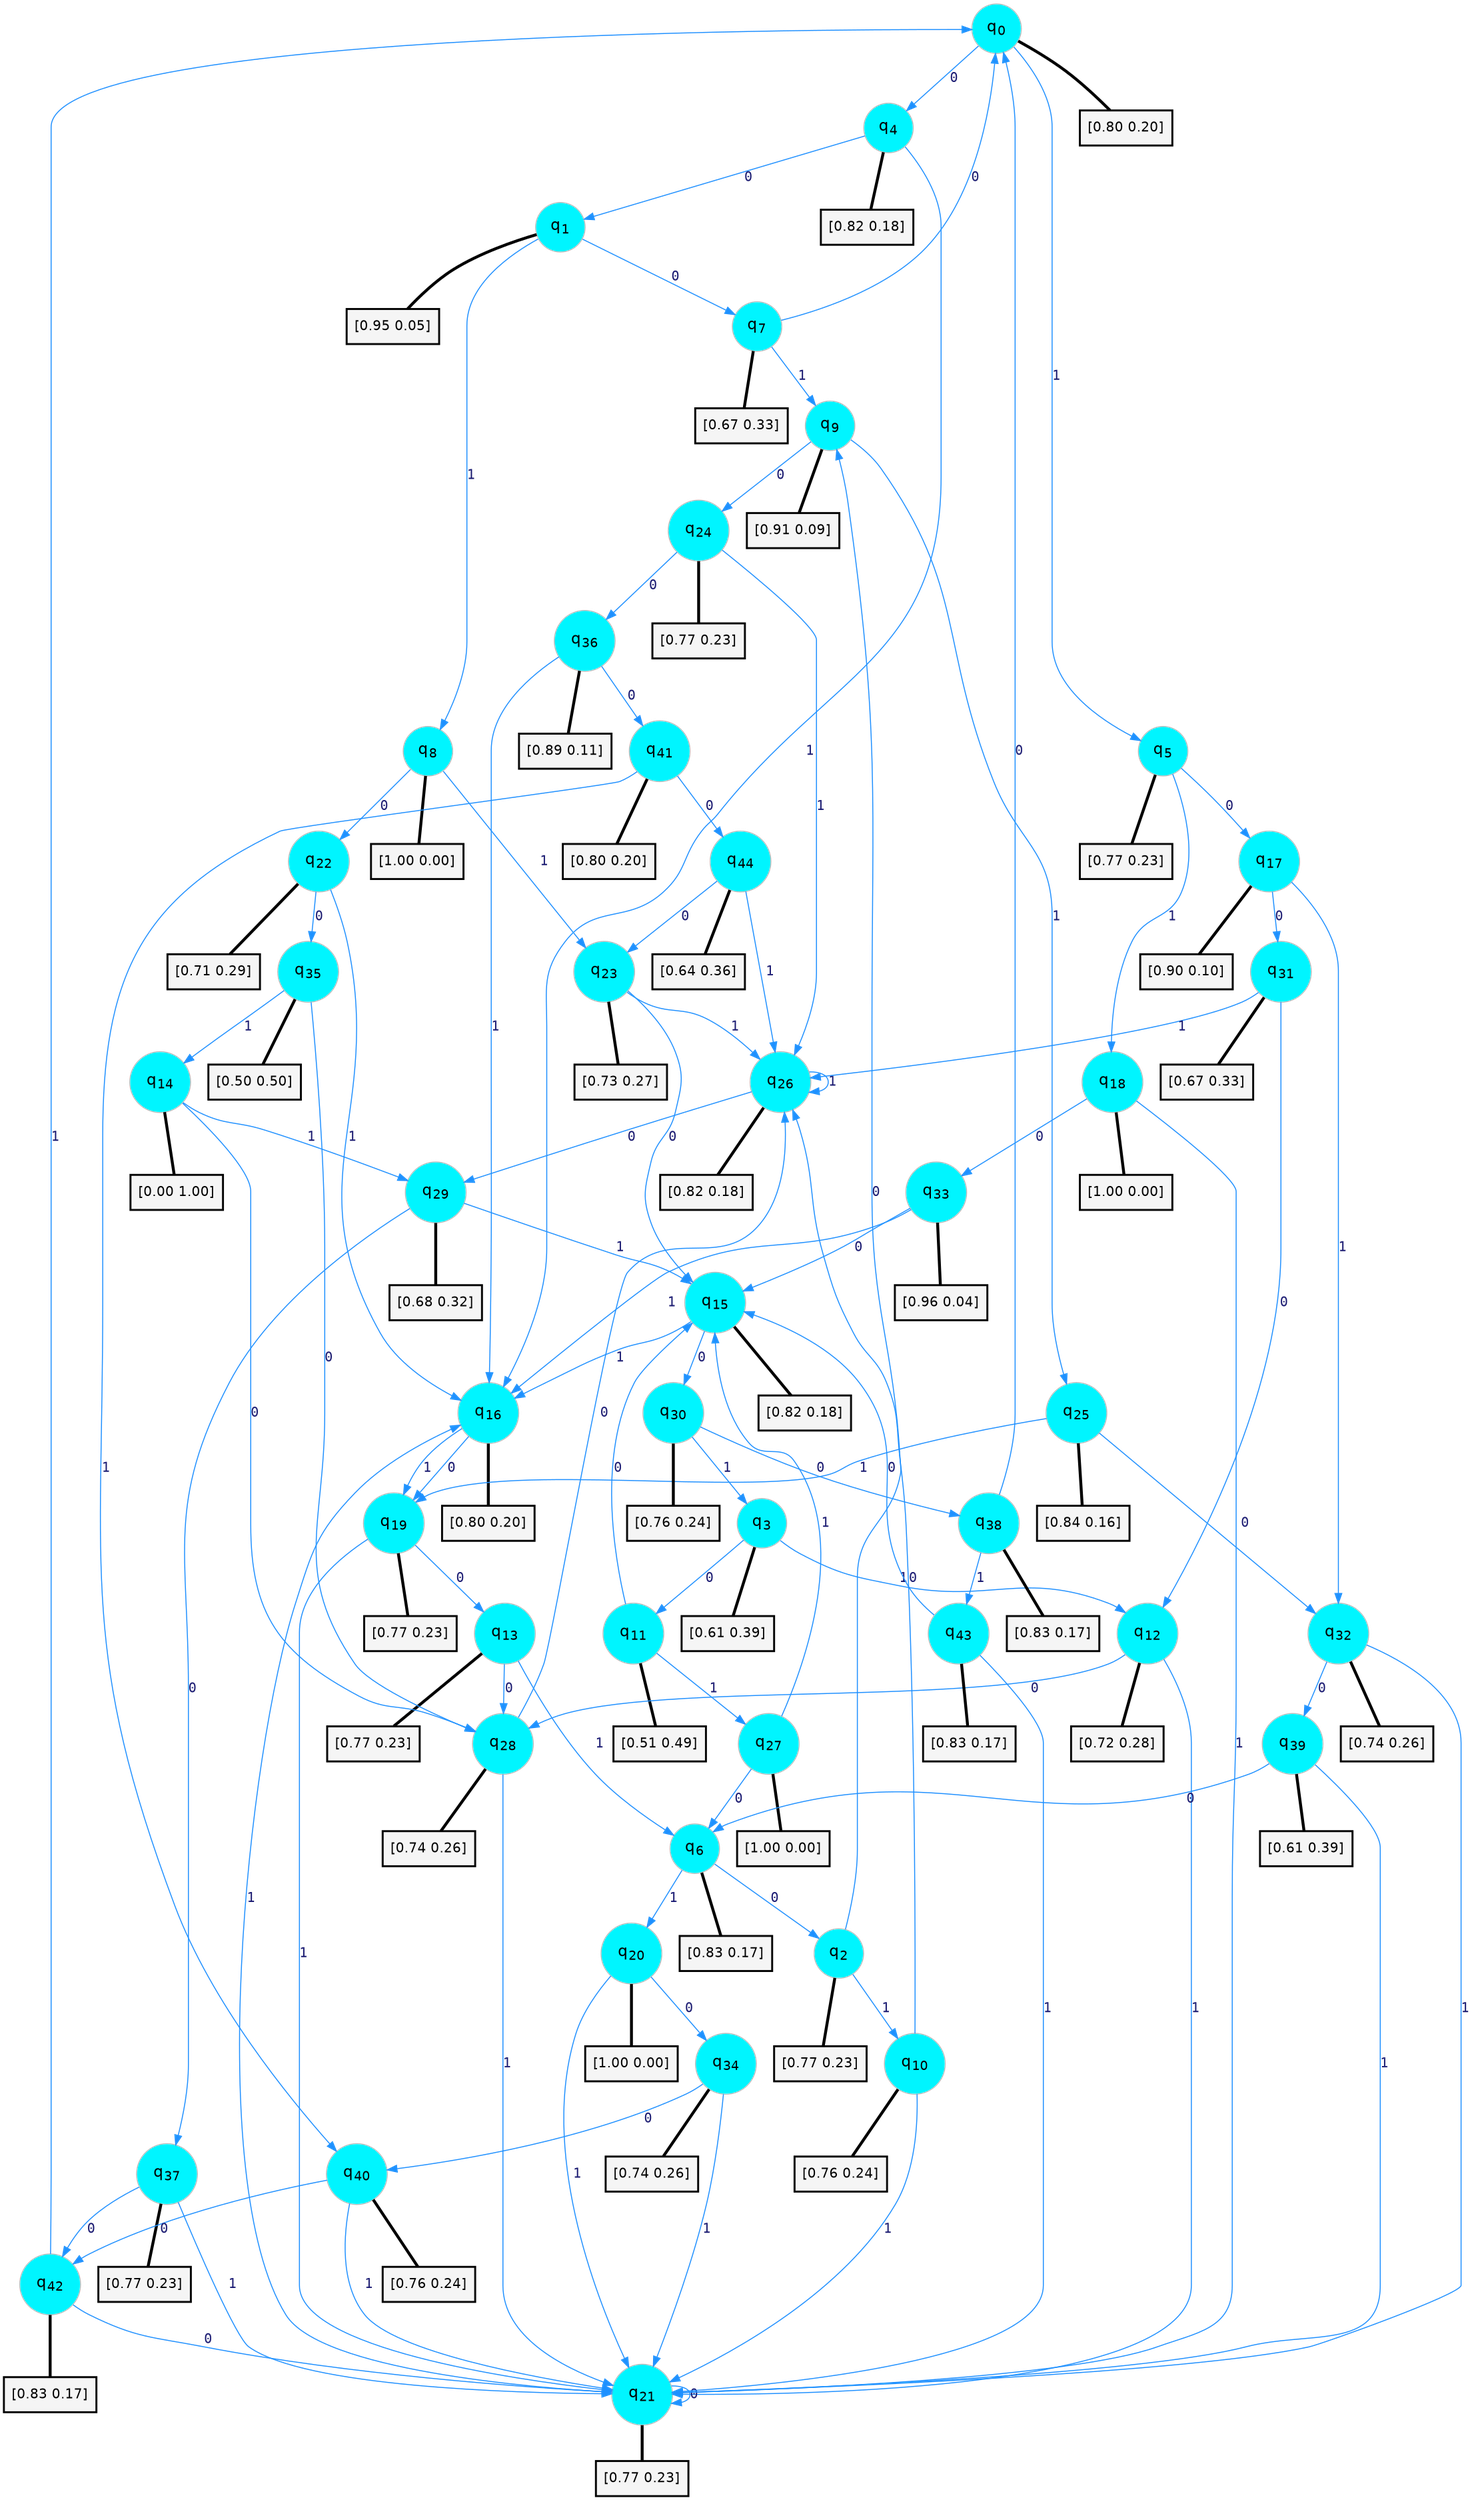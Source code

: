 digraph G {
graph [
bgcolor=transparent, dpi=300, rankdir=TD, size="40,25"];
node [
color=gray, fillcolor=turquoise1, fontcolor=black, fontname=Helvetica, fontsize=16, fontweight=bold, shape=circle, style=filled];
edge [
arrowsize=1, color=dodgerblue1, fontcolor=midnightblue, fontname=courier, fontweight=bold, penwidth=1, style=solid, weight=20];
0[label=<q<SUB>0</SUB>>];
1[label=<q<SUB>1</SUB>>];
2[label=<q<SUB>2</SUB>>];
3[label=<q<SUB>3</SUB>>];
4[label=<q<SUB>4</SUB>>];
5[label=<q<SUB>5</SUB>>];
6[label=<q<SUB>6</SUB>>];
7[label=<q<SUB>7</SUB>>];
8[label=<q<SUB>8</SUB>>];
9[label=<q<SUB>9</SUB>>];
10[label=<q<SUB>10</SUB>>];
11[label=<q<SUB>11</SUB>>];
12[label=<q<SUB>12</SUB>>];
13[label=<q<SUB>13</SUB>>];
14[label=<q<SUB>14</SUB>>];
15[label=<q<SUB>15</SUB>>];
16[label=<q<SUB>16</SUB>>];
17[label=<q<SUB>17</SUB>>];
18[label=<q<SUB>18</SUB>>];
19[label=<q<SUB>19</SUB>>];
20[label=<q<SUB>20</SUB>>];
21[label=<q<SUB>21</SUB>>];
22[label=<q<SUB>22</SUB>>];
23[label=<q<SUB>23</SUB>>];
24[label=<q<SUB>24</SUB>>];
25[label=<q<SUB>25</SUB>>];
26[label=<q<SUB>26</SUB>>];
27[label=<q<SUB>27</SUB>>];
28[label=<q<SUB>28</SUB>>];
29[label=<q<SUB>29</SUB>>];
30[label=<q<SUB>30</SUB>>];
31[label=<q<SUB>31</SUB>>];
32[label=<q<SUB>32</SUB>>];
33[label=<q<SUB>33</SUB>>];
34[label=<q<SUB>34</SUB>>];
35[label=<q<SUB>35</SUB>>];
36[label=<q<SUB>36</SUB>>];
37[label=<q<SUB>37</SUB>>];
38[label=<q<SUB>38</SUB>>];
39[label=<q<SUB>39</SUB>>];
40[label=<q<SUB>40</SUB>>];
41[label=<q<SUB>41</SUB>>];
42[label=<q<SUB>42</SUB>>];
43[label=<q<SUB>43</SUB>>];
44[label=<q<SUB>44</SUB>>];
45[label="[0.80 0.20]", shape=box,fontcolor=black, fontname=Helvetica, fontsize=14, penwidth=2, fillcolor=whitesmoke,color=black];
46[label="[0.95 0.05]", shape=box,fontcolor=black, fontname=Helvetica, fontsize=14, penwidth=2, fillcolor=whitesmoke,color=black];
47[label="[0.77 0.23]", shape=box,fontcolor=black, fontname=Helvetica, fontsize=14, penwidth=2, fillcolor=whitesmoke,color=black];
48[label="[0.61 0.39]", shape=box,fontcolor=black, fontname=Helvetica, fontsize=14, penwidth=2, fillcolor=whitesmoke,color=black];
49[label="[0.82 0.18]", shape=box,fontcolor=black, fontname=Helvetica, fontsize=14, penwidth=2, fillcolor=whitesmoke,color=black];
50[label="[0.77 0.23]", shape=box,fontcolor=black, fontname=Helvetica, fontsize=14, penwidth=2, fillcolor=whitesmoke,color=black];
51[label="[0.83 0.17]", shape=box,fontcolor=black, fontname=Helvetica, fontsize=14, penwidth=2, fillcolor=whitesmoke,color=black];
52[label="[0.67 0.33]", shape=box,fontcolor=black, fontname=Helvetica, fontsize=14, penwidth=2, fillcolor=whitesmoke,color=black];
53[label="[1.00 0.00]", shape=box,fontcolor=black, fontname=Helvetica, fontsize=14, penwidth=2, fillcolor=whitesmoke,color=black];
54[label="[0.91 0.09]", shape=box,fontcolor=black, fontname=Helvetica, fontsize=14, penwidth=2, fillcolor=whitesmoke,color=black];
55[label="[0.76 0.24]", shape=box,fontcolor=black, fontname=Helvetica, fontsize=14, penwidth=2, fillcolor=whitesmoke,color=black];
56[label="[0.51 0.49]", shape=box,fontcolor=black, fontname=Helvetica, fontsize=14, penwidth=2, fillcolor=whitesmoke,color=black];
57[label="[0.72 0.28]", shape=box,fontcolor=black, fontname=Helvetica, fontsize=14, penwidth=2, fillcolor=whitesmoke,color=black];
58[label="[0.77 0.23]", shape=box,fontcolor=black, fontname=Helvetica, fontsize=14, penwidth=2, fillcolor=whitesmoke,color=black];
59[label="[0.00 1.00]", shape=box,fontcolor=black, fontname=Helvetica, fontsize=14, penwidth=2, fillcolor=whitesmoke,color=black];
60[label="[0.82 0.18]", shape=box,fontcolor=black, fontname=Helvetica, fontsize=14, penwidth=2, fillcolor=whitesmoke,color=black];
61[label="[0.80 0.20]", shape=box,fontcolor=black, fontname=Helvetica, fontsize=14, penwidth=2, fillcolor=whitesmoke,color=black];
62[label="[0.90 0.10]", shape=box,fontcolor=black, fontname=Helvetica, fontsize=14, penwidth=2, fillcolor=whitesmoke,color=black];
63[label="[1.00 0.00]", shape=box,fontcolor=black, fontname=Helvetica, fontsize=14, penwidth=2, fillcolor=whitesmoke,color=black];
64[label="[0.77 0.23]", shape=box,fontcolor=black, fontname=Helvetica, fontsize=14, penwidth=2, fillcolor=whitesmoke,color=black];
65[label="[1.00 0.00]", shape=box,fontcolor=black, fontname=Helvetica, fontsize=14, penwidth=2, fillcolor=whitesmoke,color=black];
66[label="[0.77 0.23]", shape=box,fontcolor=black, fontname=Helvetica, fontsize=14, penwidth=2, fillcolor=whitesmoke,color=black];
67[label="[0.71 0.29]", shape=box,fontcolor=black, fontname=Helvetica, fontsize=14, penwidth=2, fillcolor=whitesmoke,color=black];
68[label="[0.73 0.27]", shape=box,fontcolor=black, fontname=Helvetica, fontsize=14, penwidth=2, fillcolor=whitesmoke,color=black];
69[label="[0.77 0.23]", shape=box,fontcolor=black, fontname=Helvetica, fontsize=14, penwidth=2, fillcolor=whitesmoke,color=black];
70[label="[0.84 0.16]", shape=box,fontcolor=black, fontname=Helvetica, fontsize=14, penwidth=2, fillcolor=whitesmoke,color=black];
71[label="[0.82 0.18]", shape=box,fontcolor=black, fontname=Helvetica, fontsize=14, penwidth=2, fillcolor=whitesmoke,color=black];
72[label="[1.00 0.00]", shape=box,fontcolor=black, fontname=Helvetica, fontsize=14, penwidth=2, fillcolor=whitesmoke,color=black];
73[label="[0.74 0.26]", shape=box,fontcolor=black, fontname=Helvetica, fontsize=14, penwidth=2, fillcolor=whitesmoke,color=black];
74[label="[0.68 0.32]", shape=box,fontcolor=black, fontname=Helvetica, fontsize=14, penwidth=2, fillcolor=whitesmoke,color=black];
75[label="[0.76 0.24]", shape=box,fontcolor=black, fontname=Helvetica, fontsize=14, penwidth=2, fillcolor=whitesmoke,color=black];
76[label="[0.67 0.33]", shape=box,fontcolor=black, fontname=Helvetica, fontsize=14, penwidth=2, fillcolor=whitesmoke,color=black];
77[label="[0.74 0.26]", shape=box,fontcolor=black, fontname=Helvetica, fontsize=14, penwidth=2, fillcolor=whitesmoke,color=black];
78[label="[0.96 0.04]", shape=box,fontcolor=black, fontname=Helvetica, fontsize=14, penwidth=2, fillcolor=whitesmoke,color=black];
79[label="[0.74 0.26]", shape=box,fontcolor=black, fontname=Helvetica, fontsize=14, penwidth=2, fillcolor=whitesmoke,color=black];
80[label="[0.50 0.50]", shape=box,fontcolor=black, fontname=Helvetica, fontsize=14, penwidth=2, fillcolor=whitesmoke,color=black];
81[label="[0.89 0.11]", shape=box,fontcolor=black, fontname=Helvetica, fontsize=14, penwidth=2, fillcolor=whitesmoke,color=black];
82[label="[0.77 0.23]", shape=box,fontcolor=black, fontname=Helvetica, fontsize=14, penwidth=2, fillcolor=whitesmoke,color=black];
83[label="[0.83 0.17]", shape=box,fontcolor=black, fontname=Helvetica, fontsize=14, penwidth=2, fillcolor=whitesmoke,color=black];
84[label="[0.61 0.39]", shape=box,fontcolor=black, fontname=Helvetica, fontsize=14, penwidth=2, fillcolor=whitesmoke,color=black];
85[label="[0.76 0.24]", shape=box,fontcolor=black, fontname=Helvetica, fontsize=14, penwidth=2, fillcolor=whitesmoke,color=black];
86[label="[0.80 0.20]", shape=box,fontcolor=black, fontname=Helvetica, fontsize=14, penwidth=2, fillcolor=whitesmoke,color=black];
87[label="[0.83 0.17]", shape=box,fontcolor=black, fontname=Helvetica, fontsize=14, penwidth=2, fillcolor=whitesmoke,color=black];
88[label="[0.83 0.17]", shape=box,fontcolor=black, fontname=Helvetica, fontsize=14, penwidth=2, fillcolor=whitesmoke,color=black];
89[label="[0.64 0.36]", shape=box,fontcolor=black, fontname=Helvetica, fontsize=14, penwidth=2, fillcolor=whitesmoke,color=black];
0->4 [label=0];
0->5 [label=1];
0->45 [arrowhead=none, penwidth=3,color=black];
1->7 [label=0];
1->8 [label=1];
1->46 [arrowhead=none, penwidth=3,color=black];
2->9 [label=0];
2->10 [label=1];
2->47 [arrowhead=none, penwidth=3,color=black];
3->11 [label=0];
3->12 [label=1];
3->48 [arrowhead=none, penwidth=3,color=black];
4->1 [label=0];
4->16 [label=1];
4->49 [arrowhead=none, penwidth=3,color=black];
5->17 [label=0];
5->18 [label=1];
5->50 [arrowhead=none, penwidth=3,color=black];
6->2 [label=0];
6->20 [label=1];
6->51 [arrowhead=none, penwidth=3,color=black];
7->0 [label=0];
7->9 [label=1];
7->52 [arrowhead=none, penwidth=3,color=black];
8->22 [label=0];
8->23 [label=1];
8->53 [arrowhead=none, penwidth=3,color=black];
9->24 [label=0];
9->25 [label=1];
9->54 [arrowhead=none, penwidth=3,color=black];
10->26 [label=0];
10->21 [label=1];
10->55 [arrowhead=none, penwidth=3,color=black];
11->15 [label=0];
11->27 [label=1];
11->56 [arrowhead=none, penwidth=3,color=black];
12->28 [label=0];
12->21 [label=1];
12->57 [arrowhead=none, penwidth=3,color=black];
13->28 [label=0];
13->6 [label=1];
13->58 [arrowhead=none, penwidth=3,color=black];
14->28 [label=0];
14->29 [label=1];
14->59 [arrowhead=none, penwidth=3,color=black];
15->30 [label=0];
15->16 [label=1];
15->60 [arrowhead=none, penwidth=3,color=black];
16->19 [label=0];
16->19 [label=1];
16->61 [arrowhead=none, penwidth=3,color=black];
17->31 [label=0];
17->32 [label=1];
17->62 [arrowhead=none, penwidth=3,color=black];
18->33 [label=0];
18->21 [label=1];
18->63 [arrowhead=none, penwidth=3,color=black];
19->13 [label=0];
19->21 [label=1];
19->64 [arrowhead=none, penwidth=3,color=black];
20->34 [label=0];
20->21 [label=1];
20->65 [arrowhead=none, penwidth=3,color=black];
21->21 [label=0];
21->16 [label=1];
21->66 [arrowhead=none, penwidth=3,color=black];
22->35 [label=0];
22->16 [label=1];
22->67 [arrowhead=none, penwidth=3,color=black];
23->15 [label=0];
23->26 [label=1];
23->68 [arrowhead=none, penwidth=3,color=black];
24->36 [label=0];
24->26 [label=1];
24->69 [arrowhead=none, penwidth=3,color=black];
25->32 [label=0];
25->19 [label=1];
25->70 [arrowhead=none, penwidth=3,color=black];
26->29 [label=0];
26->26 [label=1];
26->71 [arrowhead=none, penwidth=3,color=black];
27->6 [label=0];
27->15 [label=1];
27->72 [arrowhead=none, penwidth=3,color=black];
28->26 [label=0];
28->21 [label=1];
28->73 [arrowhead=none, penwidth=3,color=black];
29->37 [label=0];
29->15 [label=1];
29->74 [arrowhead=none, penwidth=3,color=black];
30->38 [label=0];
30->3 [label=1];
30->75 [arrowhead=none, penwidth=3,color=black];
31->12 [label=0];
31->26 [label=1];
31->76 [arrowhead=none, penwidth=3,color=black];
32->39 [label=0];
32->21 [label=1];
32->77 [arrowhead=none, penwidth=3,color=black];
33->15 [label=0];
33->16 [label=1];
33->78 [arrowhead=none, penwidth=3,color=black];
34->40 [label=0];
34->21 [label=1];
34->79 [arrowhead=none, penwidth=3,color=black];
35->28 [label=0];
35->14 [label=1];
35->80 [arrowhead=none, penwidth=3,color=black];
36->41 [label=0];
36->16 [label=1];
36->81 [arrowhead=none, penwidth=3,color=black];
37->42 [label=0];
37->21 [label=1];
37->82 [arrowhead=none, penwidth=3,color=black];
38->0 [label=0];
38->43 [label=1];
38->83 [arrowhead=none, penwidth=3,color=black];
39->6 [label=0];
39->21 [label=1];
39->84 [arrowhead=none, penwidth=3,color=black];
40->42 [label=0];
40->21 [label=1];
40->85 [arrowhead=none, penwidth=3,color=black];
41->44 [label=0];
41->40 [label=1];
41->86 [arrowhead=none, penwidth=3,color=black];
42->21 [label=0];
42->0 [label=1];
42->87 [arrowhead=none, penwidth=3,color=black];
43->15 [label=0];
43->21 [label=1];
43->88 [arrowhead=none, penwidth=3,color=black];
44->23 [label=0];
44->26 [label=1];
44->89 [arrowhead=none, penwidth=3,color=black];
}
